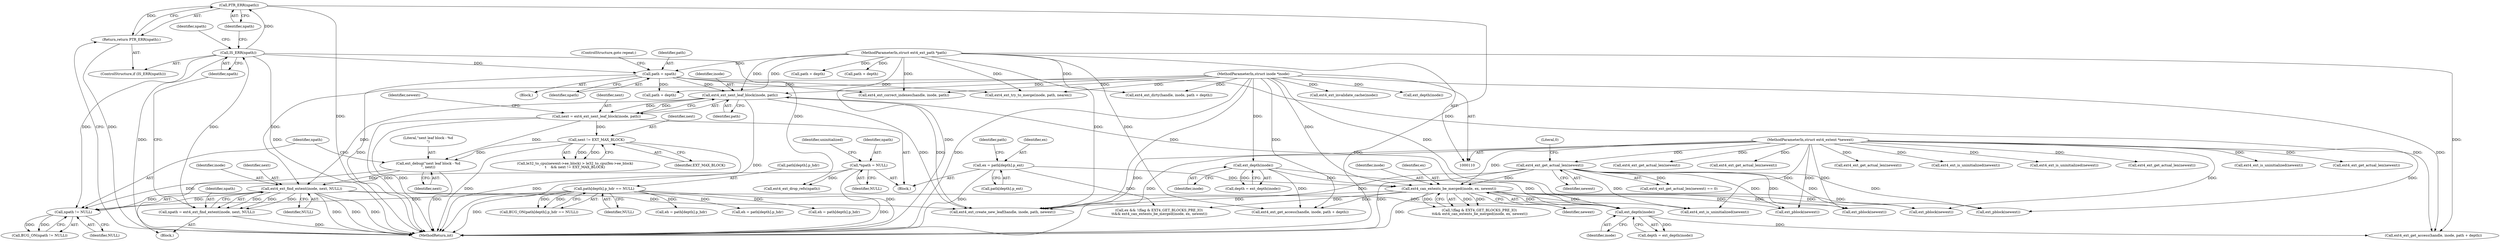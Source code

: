 digraph "0_linux_744692dc059845b2a3022119871846e74d4f6e11_1@pointer" {
"1000293" [label="(Call,PTR_ERR(npath))"];
"1000290" [label="(Call,IS_ERR(npath))"];
"1000283" [label="(Call,npath = ext4_ext_find_extent(inode, next, NULL))"];
"1000285" [label="(Call,ext4_ext_find_extent(inode, next, NULL))"];
"1000258" [label="(Call,ext4_ext_next_leaf_block(inode, path))"];
"1000232" [label="(Call,ext_depth(inode))"];
"1000140" [label="(Call,ext_depth(inode))"];
"1000112" [label="(MethodParameterIn,struct inode *inode)"];
"1000165" [label="(Call,ext4_can_extents_be_merged(inode, ex, newext))"];
"1000142" [label="(Call,ex = path[depth].p_ext)"];
"1000135" [label="(Call,ext4_ext_get_actual_len(newext))"];
"1000114" [label="(MethodParameterIn,struct ext4_extent *newext)"];
"1000327" [label="(Call,path = npath)"];
"1000113" [label="(MethodParameterIn,struct ext4_ext_path *path)"];
"1000276" [label="(Call,ext_debug(\"next leaf block - %d\n\", next))"];
"1000272" [label="(Call,next != EXT_MAX_BLOCK)"];
"1000256" [label="(Call,next = ext4_ext_next_leaf_block(inode, path))"];
"1000280" [label="(Call,npath != NULL)"];
"1000122" [label="(Call,*npath = NULL)"];
"1000150" [label="(Call,path[depth].p_hdr == NULL)"];
"1000292" [label="(Return,return PTR_ERR(npath);)"];
"1000230" [label="(Call,depth = ext_depth(inode))"];
"1000114" [label="(MethodParameterIn,struct ext4_extent *newext)"];
"1000391" [label="(Call,ext_pblock(newext))"];
"1000124" [label="(Identifier,NULL)"];
"1000131" [label="(Identifier,uninitialized)"];
"1000232" [label="(Call,ext_depth(inode))"];
"1000191" [label="(Call,path + depth)"];
"1000256" [label="(Call,next = ext4_ext_next_leaf_block(inode, path))"];
"1000141" [label="(Identifier,inode)"];
"1000585" [label="(Call,ext4_ext_correct_indexes(handle, inode, path))"];
"1000604" [label="(Call,ext4_ext_drop_refs(npath))"];
"1000393" [label="(Call,ext4_ext_is_uninitialized(newext))"];
"1000608" [label="(Call,ext4_ext_invalidate_cache(inode))"];
"1000274" [label="(Identifier,EXT_MAX_BLOCK)"];
"1000258" [label="(Call,ext4_ext_next_leaf_block(inode, path))"];
"1000375" [label="(Call,path + depth)"];
"1000151" [label="(Call,path[depth].p_hdr)"];
"1000172" [label="(Call,ext4_ext_is_uninitialized(newext))"];
"1000150" [label="(Call,path[depth].p_hdr == NULL)"];
"1000135" [label="(Call,ext4_ext_get_actual_len(newext))"];
"1000353" [label="(Call,ext_depth(inode))"];
"1000451" [label="(Call,ext_pblock(newext))"];
"1000122" [label="(Call,*npath = NULL)"];
"1000167" [label="(Identifier,ex)"];
"1000395" [label="(Call,ext4_ext_get_actual_len(newext))"];
"1000266" [label="(Identifier,newext)"];
"1000515" [label="(Call,ext_pblock(newext))"];
"1000234" [label="(Call,eh = path[depth].p_hdr)"];
"1000168" [label="(Identifier,newext)"];
"1000144" [label="(Call,path[depth].p_ext)"];
"1000137" [label="(Literal,0)"];
"1000330" [label="(ControlStructure,goto repeat;)"];
"1000143" [label="(Identifier,ex)"];
"1000282" [label="(Identifier,NULL)"];
"1000285" [label="(Call,ext4_ext_find_extent(inode, next, NULL))"];
"1000519" [label="(Call,ext4_ext_get_actual_len(newext))"];
"1000188" [label="(Call,ext4_ext_get_access(handle, inode, path + depth))"];
"1000612" [label="(MethodReturn,int)"];
"1000372" [label="(Call,ext4_ext_get_access(handle, inode, path + depth))"];
"1000275" [label="(Block,)"];
"1000329" [label="(Identifier,npath)"];
"1000260" [label="(Identifier,path)"];
"1000165" [label="(Call,ext4_can_extents_be_merged(inode, ex, newext))"];
"1000293" [label="(Call,PTR_ERR(npath))"];
"1000455" [label="(Call,ext4_ext_get_actual_len(newext))"];
"1000278" [label="(Identifier,next)"];
"1000212" [label="(Call,ext4_ext_get_actual_len(newext))"];
"1000153" [label="(Identifier,path)"];
"1000160" [label="(Call,!(flag & EXT4_GET_BLOCKS_PRE_IO)\n \t\t&& ext4_can_extents_be_merged(inode, ex, newext))"];
"1000276" [label="(Call,ext_debug(\"next leaf block - %d\n\", next))"];
"1000116" [label="(Block,)"];
"1000112" [label="(MethodParameterIn,struct inode *inode)"];
"1000218" [label="(Call,eh = path[depth].p_hdr)"];
"1000298" [label="(Identifier,npath)"];
"1000149" [label="(Call,BUG_ON(path[depth].p_hdr == NULL))"];
"1000233" [label="(Identifier,inode)"];
"1000142" [label="(Call,ex = path[depth].p_ext)"];
"1000597" [label="(Call,path + depth)"];
"1000288" [label="(Identifier,NULL)"];
"1000579" [label="(Call,ext4_ext_try_to_merge(inode, path, nearex))"];
"1000283" [label="(Call,npath = ext4_ext_find_extent(inode, next, NULL))"];
"1000134" [label="(Call,ext4_ext_get_actual_len(newext) == 0)"];
"1000277" [label="(Literal,\"next leaf block - %d\n\")"];
"1000158" [label="(Call,ex && !(flag & EXT4_GET_BLOCKS_PRE_IO)\n \t\t&& ext4_can_extents_be_merged(inode, ex, newext))"];
"1000166" [label="(Identifier,inode)"];
"1000327" [label="(Call,path = npath)"];
"1000123" [label="(Identifier,npath)"];
"1000272" [label="(Call,next != EXT_MAX_BLOCK)"];
"1000262" [label="(Call,le32_to_cpu(newext->ee_block) > le32_to_cpu(fex->ee_block)\n\t    && next != EXT_MAX_BLOCK)"];
"1000294" [label="(Identifier,npath)"];
"1000259" [label="(Identifier,inode)"];
"1000257" [label="(Identifier,next)"];
"1000113" [label="(MethodParameterIn,struct ext4_ext_path *path)"];
"1000136" [label="(Identifier,newext)"];
"1000328" [label="(Identifier,path)"];
"1000517" [label="(Call,ext4_ext_is_uninitialized(newext))"];
"1000284" [label="(Identifier,npath)"];
"1000273" [label="(Identifier,next)"];
"1000279" [label="(Call,BUG_ON(npath != NULL))"];
"1000343" [label="(Call,ext4_ext_create_new_leaf(handle, inode, path, newext))"];
"1000290" [label="(Call,IS_ERR(npath))"];
"1000320" [label="(Block,)"];
"1000281" [label="(Identifier,npath)"];
"1000138" [label="(Call,depth = ext_depth(inode))"];
"1000594" [label="(Call,ext4_ext_dirty(handle, inode, path + depth))"];
"1000453" [label="(Call,ext4_ext_is_uninitialized(newext))"];
"1000286" [label="(Identifier,inode)"];
"1000140" [label="(Call,ext_depth(inode))"];
"1000291" [label="(Identifier,npath)"];
"1000287" [label="(Identifier,next)"];
"1000280" [label="(Call,npath != NULL)"];
"1000156" [label="(Identifier,NULL)"];
"1000292" [label="(Return,return PTR_ERR(npath);)"];
"1000564" [label="(Call,ext_pblock(newext))"];
"1000174" [label="(Call,ext4_ext_get_actual_len(newext))"];
"1000355" [label="(Call,eh = path[depth].p_hdr)"];
"1000289" [label="(ControlStructure,if (IS_ERR(npath)))"];
"1000293" -> "1000292"  [label="AST: "];
"1000293" -> "1000294"  [label="CFG: "];
"1000294" -> "1000293"  [label="AST: "];
"1000292" -> "1000293"  [label="CFG: "];
"1000293" -> "1000612"  [label="DDG: "];
"1000293" -> "1000612"  [label="DDG: "];
"1000293" -> "1000292"  [label="DDG: "];
"1000290" -> "1000293"  [label="DDG: "];
"1000290" -> "1000289"  [label="AST: "];
"1000290" -> "1000291"  [label="CFG: "];
"1000291" -> "1000290"  [label="AST: "];
"1000294" -> "1000290"  [label="CFG: "];
"1000298" -> "1000290"  [label="CFG: "];
"1000290" -> "1000612"  [label="DDG: "];
"1000290" -> "1000612"  [label="DDG: "];
"1000290" -> "1000280"  [label="DDG: "];
"1000283" -> "1000290"  [label="DDG: "];
"1000290" -> "1000327"  [label="DDG: "];
"1000290" -> "1000604"  [label="DDG: "];
"1000283" -> "1000275"  [label="AST: "];
"1000283" -> "1000285"  [label="CFG: "];
"1000284" -> "1000283"  [label="AST: "];
"1000285" -> "1000283"  [label="AST: "];
"1000291" -> "1000283"  [label="CFG: "];
"1000283" -> "1000612"  [label="DDG: "];
"1000285" -> "1000283"  [label="DDG: "];
"1000285" -> "1000283"  [label="DDG: "];
"1000285" -> "1000283"  [label="DDG: "];
"1000285" -> "1000288"  [label="CFG: "];
"1000286" -> "1000285"  [label="AST: "];
"1000287" -> "1000285"  [label="AST: "];
"1000288" -> "1000285"  [label="AST: "];
"1000285" -> "1000612"  [label="DDG: "];
"1000285" -> "1000612"  [label="DDG: "];
"1000285" -> "1000612"  [label="DDG: "];
"1000285" -> "1000232"  [label="DDG: "];
"1000285" -> "1000280"  [label="DDG: "];
"1000258" -> "1000285"  [label="DDG: "];
"1000112" -> "1000285"  [label="DDG: "];
"1000276" -> "1000285"  [label="DDG: "];
"1000280" -> "1000285"  [label="DDG: "];
"1000285" -> "1000343"  [label="DDG: "];
"1000258" -> "1000256"  [label="AST: "];
"1000258" -> "1000260"  [label="CFG: "];
"1000259" -> "1000258"  [label="AST: "];
"1000260" -> "1000258"  [label="AST: "];
"1000256" -> "1000258"  [label="CFG: "];
"1000258" -> "1000612"  [label="DDG: "];
"1000258" -> "1000256"  [label="DDG: "];
"1000258" -> "1000256"  [label="DDG: "];
"1000232" -> "1000258"  [label="DDG: "];
"1000112" -> "1000258"  [label="DDG: "];
"1000327" -> "1000258"  [label="DDG: "];
"1000113" -> "1000258"  [label="DDG: "];
"1000258" -> "1000343"  [label="DDG: "];
"1000258" -> "1000343"  [label="DDG: "];
"1000232" -> "1000230"  [label="AST: "];
"1000232" -> "1000233"  [label="CFG: "];
"1000233" -> "1000232"  [label="AST: "];
"1000230" -> "1000232"  [label="CFG: "];
"1000232" -> "1000230"  [label="DDG: "];
"1000140" -> "1000232"  [label="DDG: "];
"1000165" -> "1000232"  [label="DDG: "];
"1000112" -> "1000232"  [label="DDG: "];
"1000232" -> "1000372"  [label="DDG: "];
"1000140" -> "1000138"  [label="AST: "];
"1000140" -> "1000141"  [label="CFG: "];
"1000141" -> "1000140"  [label="AST: "];
"1000138" -> "1000140"  [label="CFG: "];
"1000140" -> "1000138"  [label="DDG: "];
"1000112" -> "1000140"  [label="DDG: "];
"1000140" -> "1000165"  [label="DDG: "];
"1000140" -> "1000188"  [label="DDG: "];
"1000112" -> "1000110"  [label="AST: "];
"1000112" -> "1000612"  [label="DDG: "];
"1000112" -> "1000165"  [label="DDG: "];
"1000112" -> "1000188"  [label="DDG: "];
"1000112" -> "1000343"  [label="DDG: "];
"1000112" -> "1000353"  [label="DDG: "];
"1000112" -> "1000372"  [label="DDG: "];
"1000112" -> "1000579"  [label="DDG: "];
"1000112" -> "1000585"  [label="DDG: "];
"1000112" -> "1000594"  [label="DDG: "];
"1000112" -> "1000608"  [label="DDG: "];
"1000165" -> "1000160"  [label="AST: "];
"1000165" -> "1000168"  [label="CFG: "];
"1000166" -> "1000165"  [label="AST: "];
"1000167" -> "1000165"  [label="AST: "];
"1000168" -> "1000165"  [label="AST: "];
"1000160" -> "1000165"  [label="CFG: "];
"1000165" -> "1000612"  [label="DDG: "];
"1000165" -> "1000158"  [label="DDG: "];
"1000165" -> "1000160"  [label="DDG: "];
"1000165" -> "1000160"  [label="DDG: "];
"1000165" -> "1000160"  [label="DDG: "];
"1000142" -> "1000165"  [label="DDG: "];
"1000135" -> "1000165"  [label="DDG: "];
"1000114" -> "1000165"  [label="DDG: "];
"1000165" -> "1000172"  [label="DDG: "];
"1000165" -> "1000188"  [label="DDG: "];
"1000165" -> "1000343"  [label="DDG: "];
"1000165" -> "1000391"  [label="DDG: "];
"1000165" -> "1000451"  [label="DDG: "];
"1000165" -> "1000515"  [label="DDG: "];
"1000165" -> "1000564"  [label="DDG: "];
"1000142" -> "1000116"  [label="AST: "];
"1000142" -> "1000144"  [label="CFG: "];
"1000143" -> "1000142"  [label="AST: "];
"1000144" -> "1000142"  [label="AST: "];
"1000153" -> "1000142"  [label="CFG: "];
"1000142" -> "1000612"  [label="DDG: "];
"1000142" -> "1000158"  [label="DDG: "];
"1000135" -> "1000134"  [label="AST: "];
"1000135" -> "1000136"  [label="CFG: "];
"1000136" -> "1000135"  [label="AST: "];
"1000137" -> "1000135"  [label="CFG: "];
"1000135" -> "1000612"  [label="DDG: "];
"1000135" -> "1000134"  [label="DDG: "];
"1000114" -> "1000135"  [label="DDG: "];
"1000135" -> "1000172"  [label="DDG: "];
"1000135" -> "1000343"  [label="DDG: "];
"1000135" -> "1000391"  [label="DDG: "];
"1000135" -> "1000451"  [label="DDG: "];
"1000135" -> "1000515"  [label="DDG: "];
"1000135" -> "1000564"  [label="DDG: "];
"1000114" -> "1000110"  [label="AST: "];
"1000114" -> "1000612"  [label="DDG: "];
"1000114" -> "1000172"  [label="DDG: "];
"1000114" -> "1000174"  [label="DDG: "];
"1000114" -> "1000212"  [label="DDG: "];
"1000114" -> "1000343"  [label="DDG: "];
"1000114" -> "1000391"  [label="DDG: "];
"1000114" -> "1000393"  [label="DDG: "];
"1000114" -> "1000395"  [label="DDG: "];
"1000114" -> "1000451"  [label="DDG: "];
"1000114" -> "1000453"  [label="DDG: "];
"1000114" -> "1000455"  [label="DDG: "];
"1000114" -> "1000515"  [label="DDG: "];
"1000114" -> "1000517"  [label="DDG: "];
"1000114" -> "1000519"  [label="DDG: "];
"1000114" -> "1000564"  [label="DDG: "];
"1000327" -> "1000320"  [label="AST: "];
"1000327" -> "1000329"  [label="CFG: "];
"1000328" -> "1000327"  [label="AST: "];
"1000329" -> "1000327"  [label="AST: "];
"1000330" -> "1000327"  [label="CFG: "];
"1000327" -> "1000612"  [label="DDG: "];
"1000113" -> "1000327"  [label="DDG: "];
"1000327" -> "1000372"  [label="DDG: "];
"1000327" -> "1000375"  [label="DDG: "];
"1000327" -> "1000579"  [label="DDG: "];
"1000327" -> "1000585"  [label="DDG: "];
"1000113" -> "1000110"  [label="AST: "];
"1000113" -> "1000612"  [label="DDG: "];
"1000113" -> "1000188"  [label="DDG: "];
"1000113" -> "1000191"  [label="DDG: "];
"1000113" -> "1000343"  [label="DDG: "];
"1000113" -> "1000372"  [label="DDG: "];
"1000113" -> "1000375"  [label="DDG: "];
"1000113" -> "1000579"  [label="DDG: "];
"1000113" -> "1000585"  [label="DDG: "];
"1000113" -> "1000594"  [label="DDG: "];
"1000113" -> "1000597"  [label="DDG: "];
"1000276" -> "1000275"  [label="AST: "];
"1000276" -> "1000278"  [label="CFG: "];
"1000277" -> "1000276"  [label="AST: "];
"1000278" -> "1000276"  [label="AST: "];
"1000281" -> "1000276"  [label="CFG: "];
"1000276" -> "1000612"  [label="DDG: "];
"1000272" -> "1000276"  [label="DDG: "];
"1000256" -> "1000276"  [label="DDG: "];
"1000272" -> "1000262"  [label="AST: "];
"1000272" -> "1000274"  [label="CFG: "];
"1000273" -> "1000272"  [label="AST: "];
"1000274" -> "1000272"  [label="AST: "];
"1000262" -> "1000272"  [label="CFG: "];
"1000272" -> "1000612"  [label="DDG: "];
"1000272" -> "1000612"  [label="DDG: "];
"1000272" -> "1000262"  [label="DDG: "];
"1000272" -> "1000262"  [label="DDG: "];
"1000256" -> "1000272"  [label="DDG: "];
"1000256" -> "1000116"  [label="AST: "];
"1000257" -> "1000256"  [label="AST: "];
"1000266" -> "1000256"  [label="CFG: "];
"1000256" -> "1000612"  [label="DDG: "];
"1000256" -> "1000612"  [label="DDG: "];
"1000280" -> "1000279"  [label="AST: "];
"1000280" -> "1000282"  [label="CFG: "];
"1000281" -> "1000280"  [label="AST: "];
"1000282" -> "1000280"  [label="AST: "];
"1000279" -> "1000280"  [label="CFG: "];
"1000280" -> "1000279"  [label="DDG: "];
"1000280" -> "1000279"  [label="DDG: "];
"1000122" -> "1000280"  [label="DDG: "];
"1000150" -> "1000280"  [label="DDG: "];
"1000122" -> "1000116"  [label="AST: "];
"1000122" -> "1000124"  [label="CFG: "];
"1000123" -> "1000122"  [label="AST: "];
"1000124" -> "1000122"  [label="AST: "];
"1000131" -> "1000122"  [label="CFG: "];
"1000122" -> "1000612"  [label="DDG: "];
"1000122" -> "1000604"  [label="DDG: "];
"1000150" -> "1000149"  [label="AST: "];
"1000150" -> "1000156"  [label="CFG: "];
"1000151" -> "1000150"  [label="AST: "];
"1000156" -> "1000150"  [label="AST: "];
"1000149" -> "1000150"  [label="CFG: "];
"1000150" -> "1000612"  [label="DDG: "];
"1000150" -> "1000612"  [label="DDG: "];
"1000150" -> "1000149"  [label="DDG: "];
"1000150" -> "1000149"  [label="DDG: "];
"1000150" -> "1000218"  [label="DDG: "];
"1000150" -> "1000234"  [label="DDG: "];
"1000150" -> "1000355"  [label="DDG: "];
"1000292" -> "1000289"  [label="AST: "];
"1000612" -> "1000292"  [label="CFG: "];
"1000292" -> "1000612"  [label="DDG: "];
}
